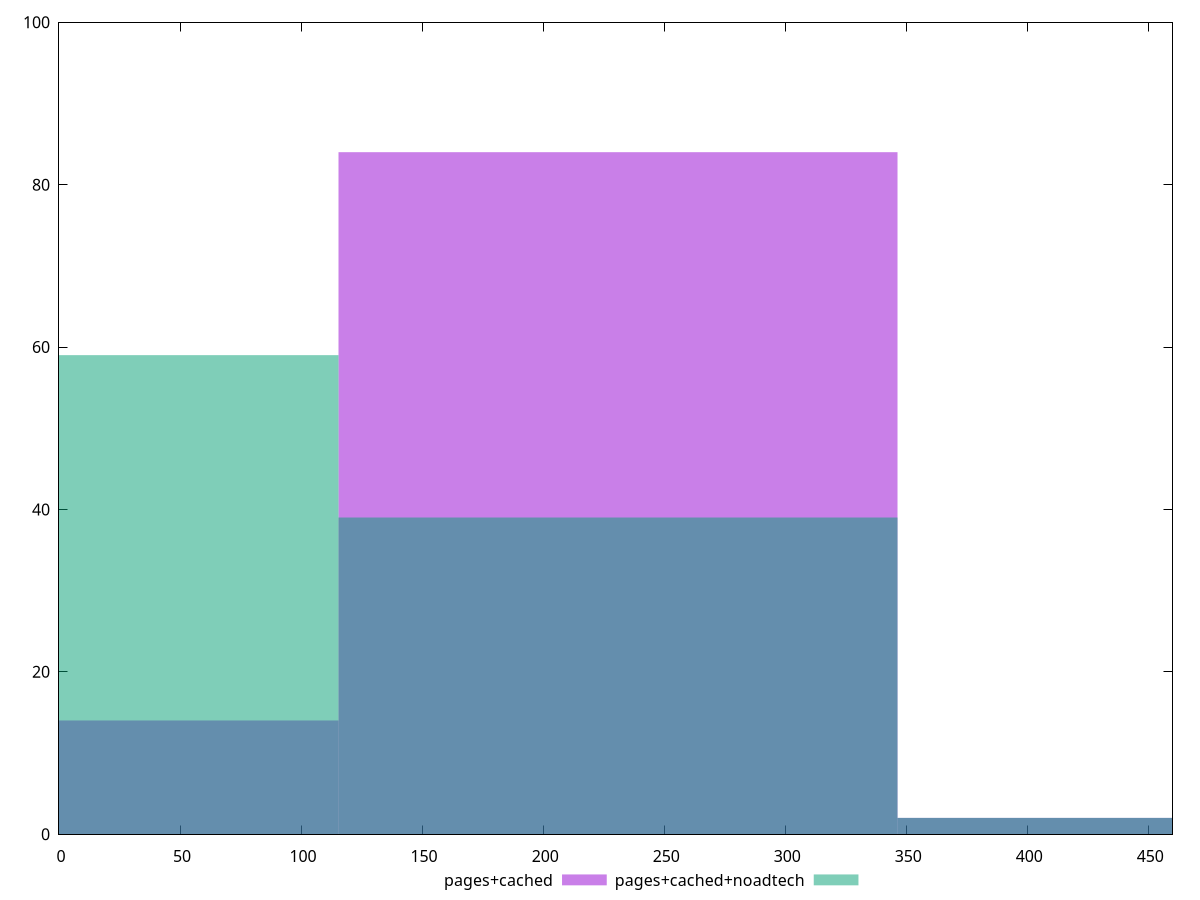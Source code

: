 reset

$pagesCached <<EOF
230.93385276826754 84
0 14
461.8677055365351 2
EOF

$pagesCachedNoadtech <<EOF
230.93385276826754 39
0 59
461.8677055365351 2
EOF

set key outside below
set boxwidth 230.93385276826754
set xrange [0:460]
set yrange [0:100]
set trange [0:100]
set style fill transparent solid 0.5 noborder
set terminal svg size 640, 500 enhanced background rgb 'white'
set output "report_00013_2021-02-09T12-04-24.940Z/offscreen-images/comparison/histogram/1_vs_2.svg"

plot $pagesCached title "pages+cached" with boxes, \
     $pagesCachedNoadtech title "pages+cached+noadtech" with boxes

reset
